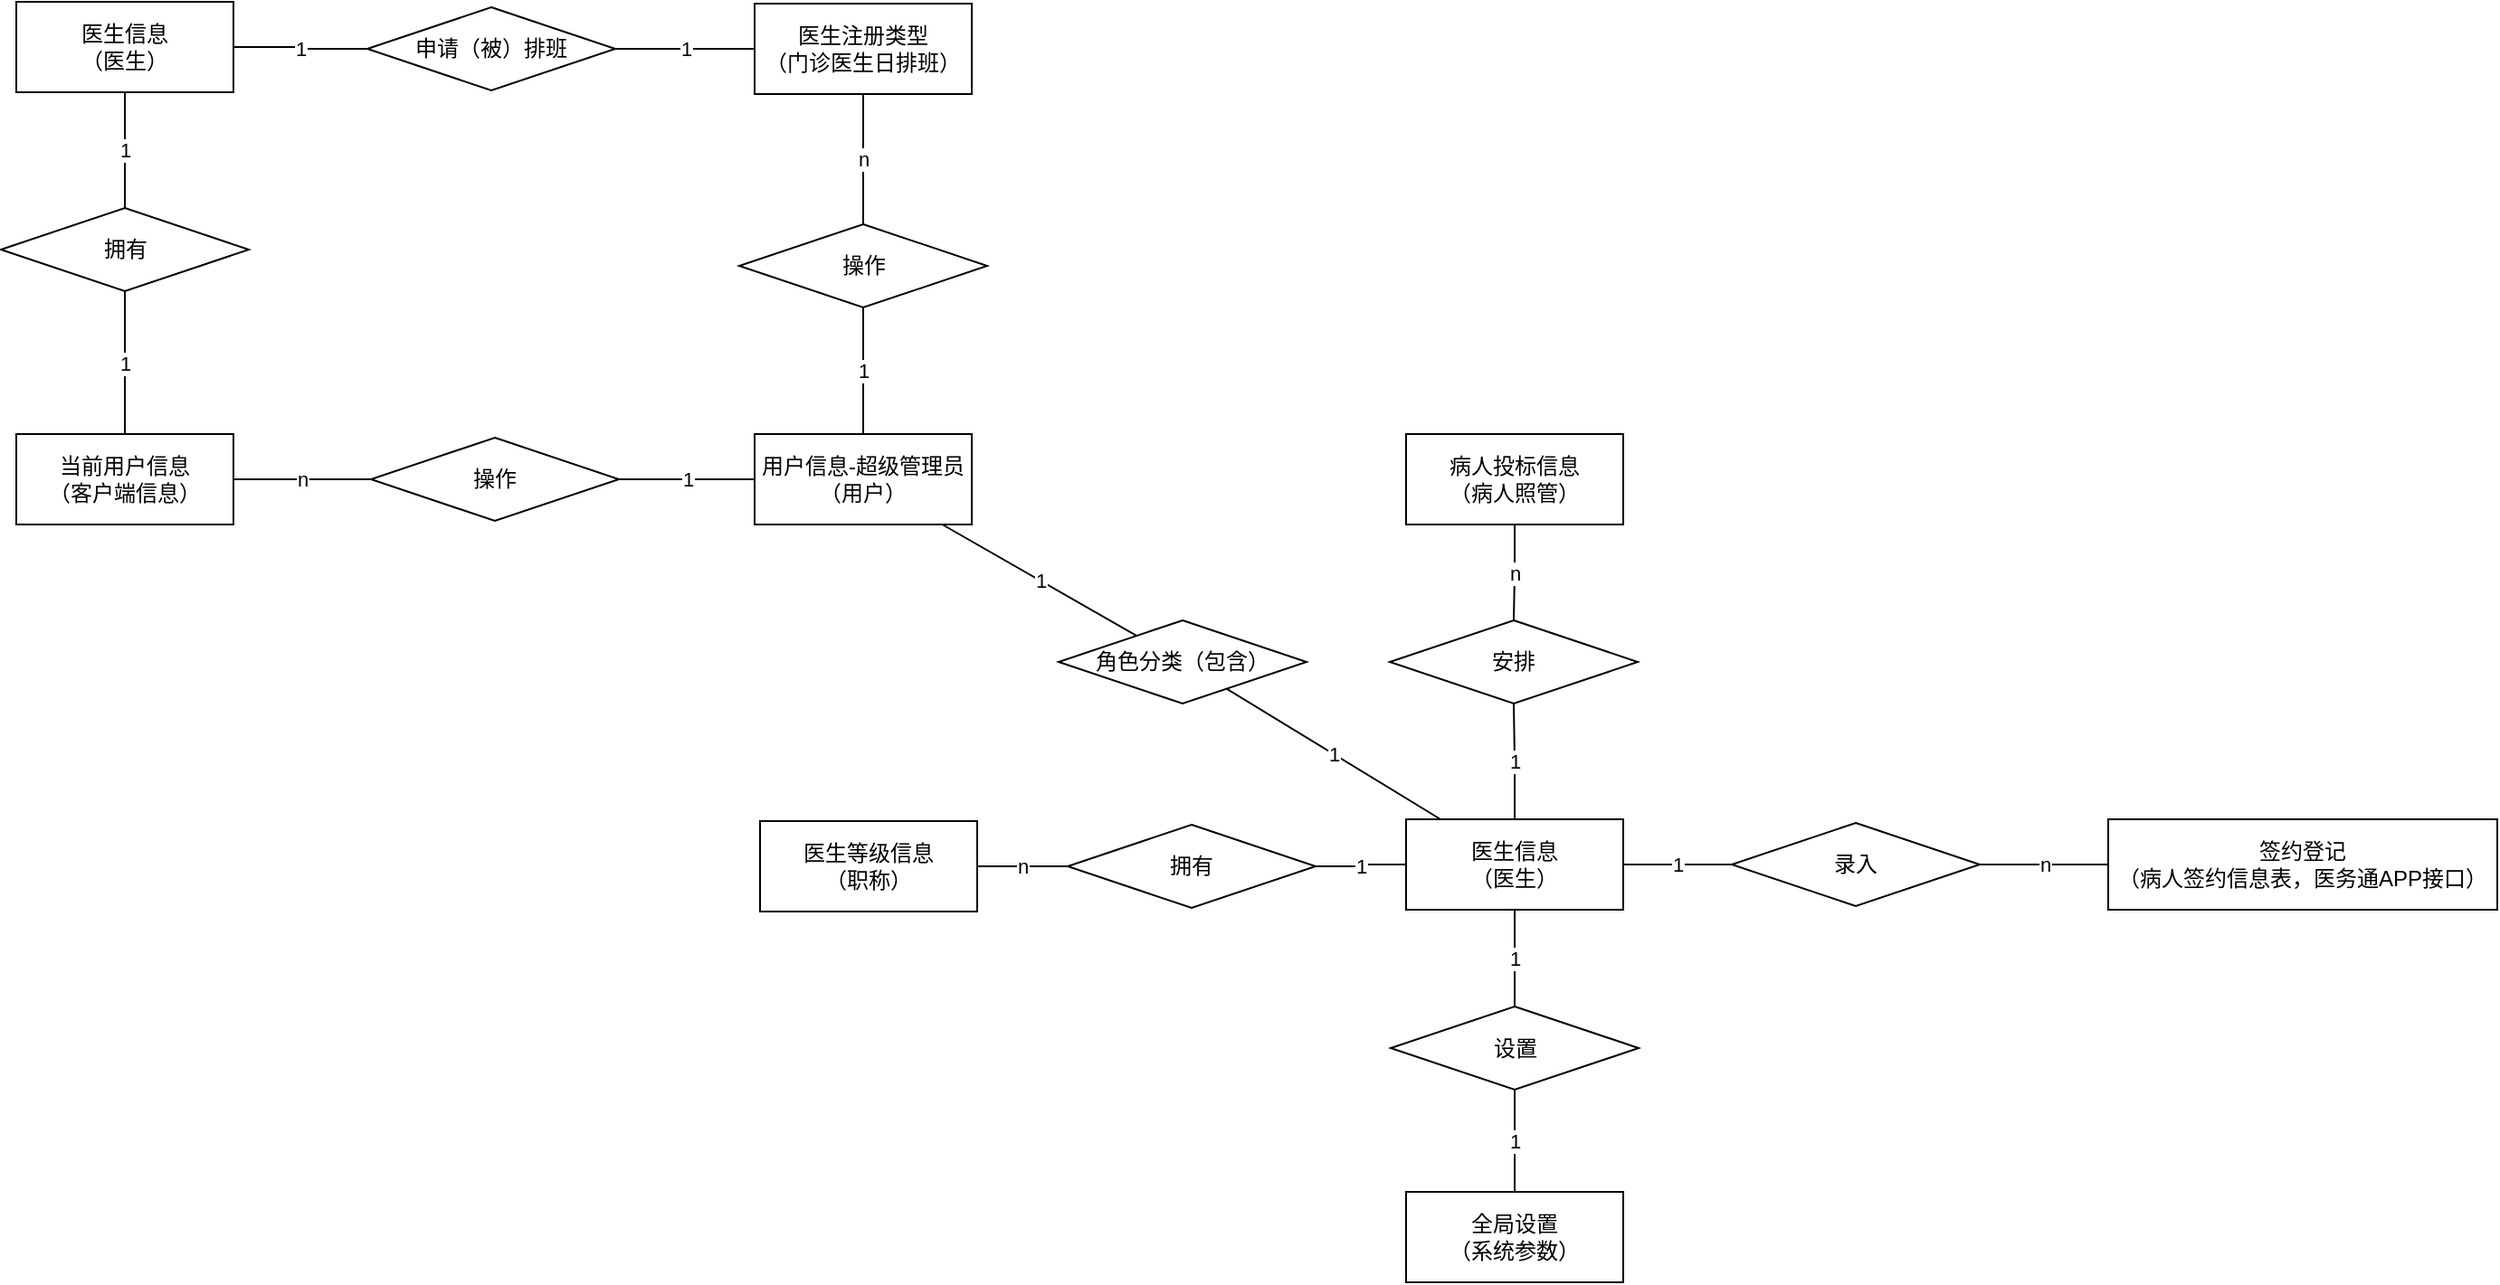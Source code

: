 <mxfile version="24.7.4">
  <diagram name="第 1 页" id="78033s9l0AK3vR_pznim">
    <mxGraphModel dx="2849" dy="1819" grid="0" gridSize="10" guides="1" tooltips="1" connect="1" arrows="1" fold="1" page="1" pageScale="1" pageWidth="827" pageHeight="1169" math="0" shadow="0">
      <root>
        <mxCell id="0" />
        <mxCell id="1" parent="0" />
        <mxCell id="rbatr0RZPFqrajTzZ2mt-5" value="1" style="edgeStyle=orthogonalEdgeStyle;rounded=0;orthogonalLoop=1;jettySize=auto;html=1;endArrow=none;endFill=0;" edge="1" parent="1" source="rbatr0RZPFqrajTzZ2mt-1" target="rbatr0RZPFqrajTzZ2mt-4">
          <mxGeometry relative="1" as="geometry" />
        </mxCell>
        <mxCell id="rbatr0RZPFqrajTzZ2mt-10" value="1" style="edgeStyle=orthogonalEdgeStyle;rounded=0;orthogonalLoop=1;jettySize=auto;html=1;endArrow=none;endFill=0;" edge="1" parent="1" source="rbatr0RZPFqrajTzZ2mt-1" target="rbatr0RZPFqrajTzZ2mt-9">
          <mxGeometry relative="1" as="geometry" />
        </mxCell>
        <mxCell id="rbatr0RZPFqrajTzZ2mt-14" value="1" style="edgeStyle=orthogonalEdgeStyle;rounded=0;orthogonalLoop=1;jettySize=auto;html=1;endArrow=none;endFill=0;" edge="1" parent="1" source="rbatr0RZPFqrajTzZ2mt-1" target="rbatr0RZPFqrajTzZ2mt-13">
          <mxGeometry relative="1" as="geometry" />
        </mxCell>
        <mxCell id="rbatr0RZPFqrajTzZ2mt-19" value="1" style="edgeStyle=orthogonalEdgeStyle;rounded=0;orthogonalLoop=1;jettySize=auto;html=1;endArrow=none;endFill=0;" edge="1" parent="1" source="rbatr0RZPFqrajTzZ2mt-1" target="rbatr0RZPFqrajTzZ2mt-18">
          <mxGeometry relative="1" as="geometry" />
        </mxCell>
        <mxCell id="rbatr0RZPFqrajTzZ2mt-1" value="&lt;div&gt;&lt;span style=&quot;background-color: initial;&quot;&gt;医生信息&lt;/span&gt;&lt;/div&gt;&lt;div&gt;（医生）&lt;/div&gt;" style="rounded=0;whiteSpace=wrap;html=1;" vertex="1" parent="1">
          <mxGeometry x="-681" y="-711" width="120" height="50" as="geometry" />
        </mxCell>
        <mxCell id="rbatr0RZPFqrajTzZ2mt-3" value="签约登记&lt;div&gt;（病人签约信息表，医务通APP接口）&lt;/div&gt;" style="rounded=0;whiteSpace=wrap;html=1;" vertex="1" parent="1">
          <mxGeometry x="-293" y="-711" width="215" height="50" as="geometry" />
        </mxCell>
        <mxCell id="rbatr0RZPFqrajTzZ2mt-6" value="n" style="edgeStyle=orthogonalEdgeStyle;rounded=0;orthogonalLoop=1;jettySize=auto;html=1;endArrow=none;endFill=0;" edge="1" parent="1" source="rbatr0RZPFqrajTzZ2mt-4" target="rbatr0RZPFqrajTzZ2mt-3">
          <mxGeometry relative="1" as="geometry" />
        </mxCell>
        <mxCell id="rbatr0RZPFqrajTzZ2mt-4" value="录入" style="rhombus;whiteSpace=wrap;html=1;" vertex="1" parent="1">
          <mxGeometry x="-501" y="-709" width="137" height="46" as="geometry" />
        </mxCell>
        <mxCell id="rbatr0RZPFqrajTzZ2mt-8" value="全局设置&lt;div&gt;（系统参数）&lt;/div&gt;" style="rounded=0;whiteSpace=wrap;html=1;" vertex="1" parent="1">
          <mxGeometry x="-681" y="-505" width="120" height="50" as="geometry" />
        </mxCell>
        <mxCell id="rbatr0RZPFqrajTzZ2mt-11" value="1" style="edgeStyle=orthogonalEdgeStyle;rounded=0;orthogonalLoop=1;jettySize=auto;html=1;endArrow=none;endFill=0;" edge="1" parent="1" source="rbatr0RZPFqrajTzZ2mt-9" target="rbatr0RZPFqrajTzZ2mt-8">
          <mxGeometry relative="1" as="geometry" />
        </mxCell>
        <mxCell id="rbatr0RZPFqrajTzZ2mt-9" value="设置" style="rhombus;whiteSpace=wrap;html=1;" vertex="1" parent="1">
          <mxGeometry x="-689.5" y="-607.5" width="137" height="46" as="geometry" />
        </mxCell>
        <mxCell id="rbatr0RZPFqrajTzZ2mt-12" value="医生等级信息&lt;div&gt;（职称）&lt;/div&gt;" style="rounded=0;whiteSpace=wrap;html=1;" vertex="1" parent="1">
          <mxGeometry x="-1038" y="-710" width="120" height="50" as="geometry" />
        </mxCell>
        <mxCell id="rbatr0RZPFqrajTzZ2mt-15" value="n" style="edgeStyle=orthogonalEdgeStyle;rounded=0;orthogonalLoop=1;jettySize=auto;html=1;endArrow=none;endFill=0;" edge="1" parent="1" source="rbatr0RZPFqrajTzZ2mt-13" target="rbatr0RZPFqrajTzZ2mt-12">
          <mxGeometry relative="1" as="geometry" />
        </mxCell>
        <mxCell id="rbatr0RZPFqrajTzZ2mt-13" value="拥有" style="rhombus;whiteSpace=wrap;html=1;" vertex="1" parent="1">
          <mxGeometry x="-868" y="-708" width="137" height="46" as="geometry" />
        </mxCell>
        <mxCell id="rbatr0RZPFqrajTzZ2mt-20" value="n" style="edgeStyle=orthogonalEdgeStyle;rounded=0;orthogonalLoop=1;jettySize=auto;html=1;endArrow=none;endFill=0;" edge="1" parent="1" source="rbatr0RZPFqrajTzZ2mt-17" target="rbatr0RZPFqrajTzZ2mt-18">
          <mxGeometry relative="1" as="geometry" />
        </mxCell>
        <mxCell id="rbatr0RZPFqrajTzZ2mt-17" value="病人投标信息&lt;div&gt;（病人照管）&lt;/div&gt;" style="rounded=0;whiteSpace=wrap;html=1;" vertex="1" parent="1">
          <mxGeometry x="-681" y="-924" width="120" height="50" as="geometry" />
        </mxCell>
        <mxCell id="rbatr0RZPFqrajTzZ2mt-18" value="安排" style="rhombus;whiteSpace=wrap;html=1;" vertex="1" parent="1">
          <mxGeometry x="-690" y="-821" width="137" height="46" as="geometry" />
        </mxCell>
        <mxCell id="rbatr0RZPFqrajTzZ2mt-23" value="1" style="rounded=0;orthogonalLoop=1;jettySize=auto;html=1;endArrow=none;endFill=0;" edge="1" parent="1" source="rbatr0RZPFqrajTzZ2mt-21" target="rbatr0RZPFqrajTzZ2mt-22">
          <mxGeometry relative="1" as="geometry" />
        </mxCell>
        <mxCell id="rbatr0RZPFqrajTzZ2mt-27" value="1" style="edgeStyle=orthogonalEdgeStyle;rounded=0;orthogonalLoop=1;jettySize=auto;html=1;endArrow=none;endFill=0;" edge="1" parent="1" source="rbatr0RZPFqrajTzZ2mt-21" target="rbatr0RZPFqrajTzZ2mt-26">
          <mxGeometry relative="1" as="geometry" />
        </mxCell>
        <mxCell id="rbatr0RZPFqrajTzZ2mt-35" value="1" style="edgeStyle=orthogonalEdgeStyle;rounded=0;orthogonalLoop=1;jettySize=auto;html=1;endArrow=none;endFill=0;" edge="1" parent="1" source="rbatr0RZPFqrajTzZ2mt-21" target="rbatr0RZPFqrajTzZ2mt-34">
          <mxGeometry relative="1" as="geometry" />
        </mxCell>
        <mxCell id="rbatr0RZPFqrajTzZ2mt-21" value="用户信息-超级管理员&lt;div&gt;（用户）&lt;/div&gt;" style="rounded=0;whiteSpace=wrap;html=1;" vertex="1" parent="1">
          <mxGeometry x="-1041" y="-924" width="120" height="50" as="geometry" />
        </mxCell>
        <mxCell id="rbatr0RZPFqrajTzZ2mt-24" value="1" style="rounded=0;orthogonalLoop=1;jettySize=auto;html=1;endArrow=none;endFill=0;" edge="1" parent="1" source="rbatr0RZPFqrajTzZ2mt-22" target="rbatr0RZPFqrajTzZ2mt-1">
          <mxGeometry relative="1" as="geometry" />
        </mxCell>
        <mxCell id="rbatr0RZPFqrajTzZ2mt-22" value="角色分类（包含）" style="rhombus;whiteSpace=wrap;html=1;" vertex="1" parent="1">
          <mxGeometry x="-873" y="-821" width="137" height="46" as="geometry" />
        </mxCell>
        <mxCell id="rbatr0RZPFqrajTzZ2mt-28" value="n" style="edgeStyle=orthogonalEdgeStyle;rounded=0;orthogonalLoop=1;jettySize=auto;html=1;endArrow=none;endFill=0;" edge="1" parent="1" source="rbatr0RZPFqrajTzZ2mt-25" target="rbatr0RZPFqrajTzZ2mt-26">
          <mxGeometry relative="1" as="geometry" />
        </mxCell>
        <mxCell id="rbatr0RZPFqrajTzZ2mt-25" value="当前用户信息&lt;div&gt;（客户端信息）&lt;/div&gt;" style="rounded=0;whiteSpace=wrap;html=1;" vertex="1" parent="1">
          <mxGeometry x="-1449" y="-924" width="120" height="50" as="geometry" />
        </mxCell>
        <mxCell id="rbatr0RZPFqrajTzZ2mt-26" value="操作" style="rhombus;whiteSpace=wrap;html=1;" vertex="1" parent="1">
          <mxGeometry x="-1253" y="-922" width="137" height="46" as="geometry" />
        </mxCell>
        <mxCell id="rbatr0RZPFqrajTzZ2mt-31" value="1" style="edgeStyle=orthogonalEdgeStyle;rounded=0;orthogonalLoop=1;jettySize=auto;html=1;endArrow=none;endFill=0;" edge="1" parent="1" source="rbatr0RZPFqrajTzZ2mt-29" target="rbatr0RZPFqrajTzZ2mt-30">
          <mxGeometry relative="1" as="geometry" />
        </mxCell>
        <mxCell id="rbatr0RZPFqrajTzZ2mt-38" value="1" style="edgeStyle=orthogonalEdgeStyle;rounded=0;orthogonalLoop=1;jettySize=auto;html=1;endArrow=none;endFill=0;" edge="1" parent="1" source="rbatr0RZPFqrajTzZ2mt-29" target="rbatr0RZPFqrajTzZ2mt-37">
          <mxGeometry relative="1" as="geometry" />
        </mxCell>
        <mxCell id="rbatr0RZPFqrajTzZ2mt-29" value="&lt;div&gt;&lt;span style=&quot;background-color: initial;&quot;&gt;医生信息&lt;/span&gt;&lt;/div&gt;&lt;div&gt;（医生）&lt;/div&gt;" style="rounded=0;whiteSpace=wrap;html=1;" vertex="1" parent="1">
          <mxGeometry x="-1449" y="-1163" width="120" height="50" as="geometry" />
        </mxCell>
        <mxCell id="rbatr0RZPFqrajTzZ2mt-32" value="1" style="edgeStyle=orthogonalEdgeStyle;rounded=0;orthogonalLoop=1;jettySize=auto;html=1;endArrow=none;endFill=0;" edge="1" parent="1" source="rbatr0RZPFqrajTzZ2mt-30" target="rbatr0RZPFqrajTzZ2mt-25">
          <mxGeometry relative="1" as="geometry" />
        </mxCell>
        <mxCell id="rbatr0RZPFqrajTzZ2mt-30" value="拥有" style="rhombus;whiteSpace=wrap;html=1;" vertex="1" parent="1">
          <mxGeometry x="-1457.5" y="-1049" width="137" height="46" as="geometry" />
        </mxCell>
        <mxCell id="rbatr0RZPFqrajTzZ2mt-36" value="n" style="edgeStyle=orthogonalEdgeStyle;rounded=0;orthogonalLoop=1;jettySize=auto;html=1;endArrow=none;endFill=0;" edge="1" parent="1" source="rbatr0RZPFqrajTzZ2mt-33" target="rbatr0RZPFqrajTzZ2mt-34">
          <mxGeometry relative="1" as="geometry" />
        </mxCell>
        <mxCell id="rbatr0RZPFqrajTzZ2mt-40" value="1" style="edgeStyle=orthogonalEdgeStyle;rounded=0;orthogonalLoop=1;jettySize=auto;html=1;endArrow=none;endFill=0;" edge="1" parent="1" source="rbatr0RZPFqrajTzZ2mt-33" target="rbatr0RZPFqrajTzZ2mt-37">
          <mxGeometry relative="1" as="geometry" />
        </mxCell>
        <mxCell id="rbatr0RZPFqrajTzZ2mt-33" value="医生注册类型&lt;div&gt;（门诊医生日排班）&lt;/div&gt;" style="rounded=0;whiteSpace=wrap;html=1;" vertex="1" parent="1">
          <mxGeometry x="-1041" y="-1162" width="120" height="50" as="geometry" />
        </mxCell>
        <mxCell id="rbatr0RZPFqrajTzZ2mt-34" value="操作" style="rhombus;whiteSpace=wrap;html=1;" vertex="1" parent="1">
          <mxGeometry x="-1049.5" y="-1040" width="137" height="46" as="geometry" />
        </mxCell>
        <mxCell id="rbatr0RZPFqrajTzZ2mt-37" value="申请（被）排班" style="rhombus;whiteSpace=wrap;html=1;" vertex="1" parent="1">
          <mxGeometry x="-1255" y="-1160" width="137" height="46" as="geometry" />
        </mxCell>
      </root>
    </mxGraphModel>
  </diagram>
</mxfile>
